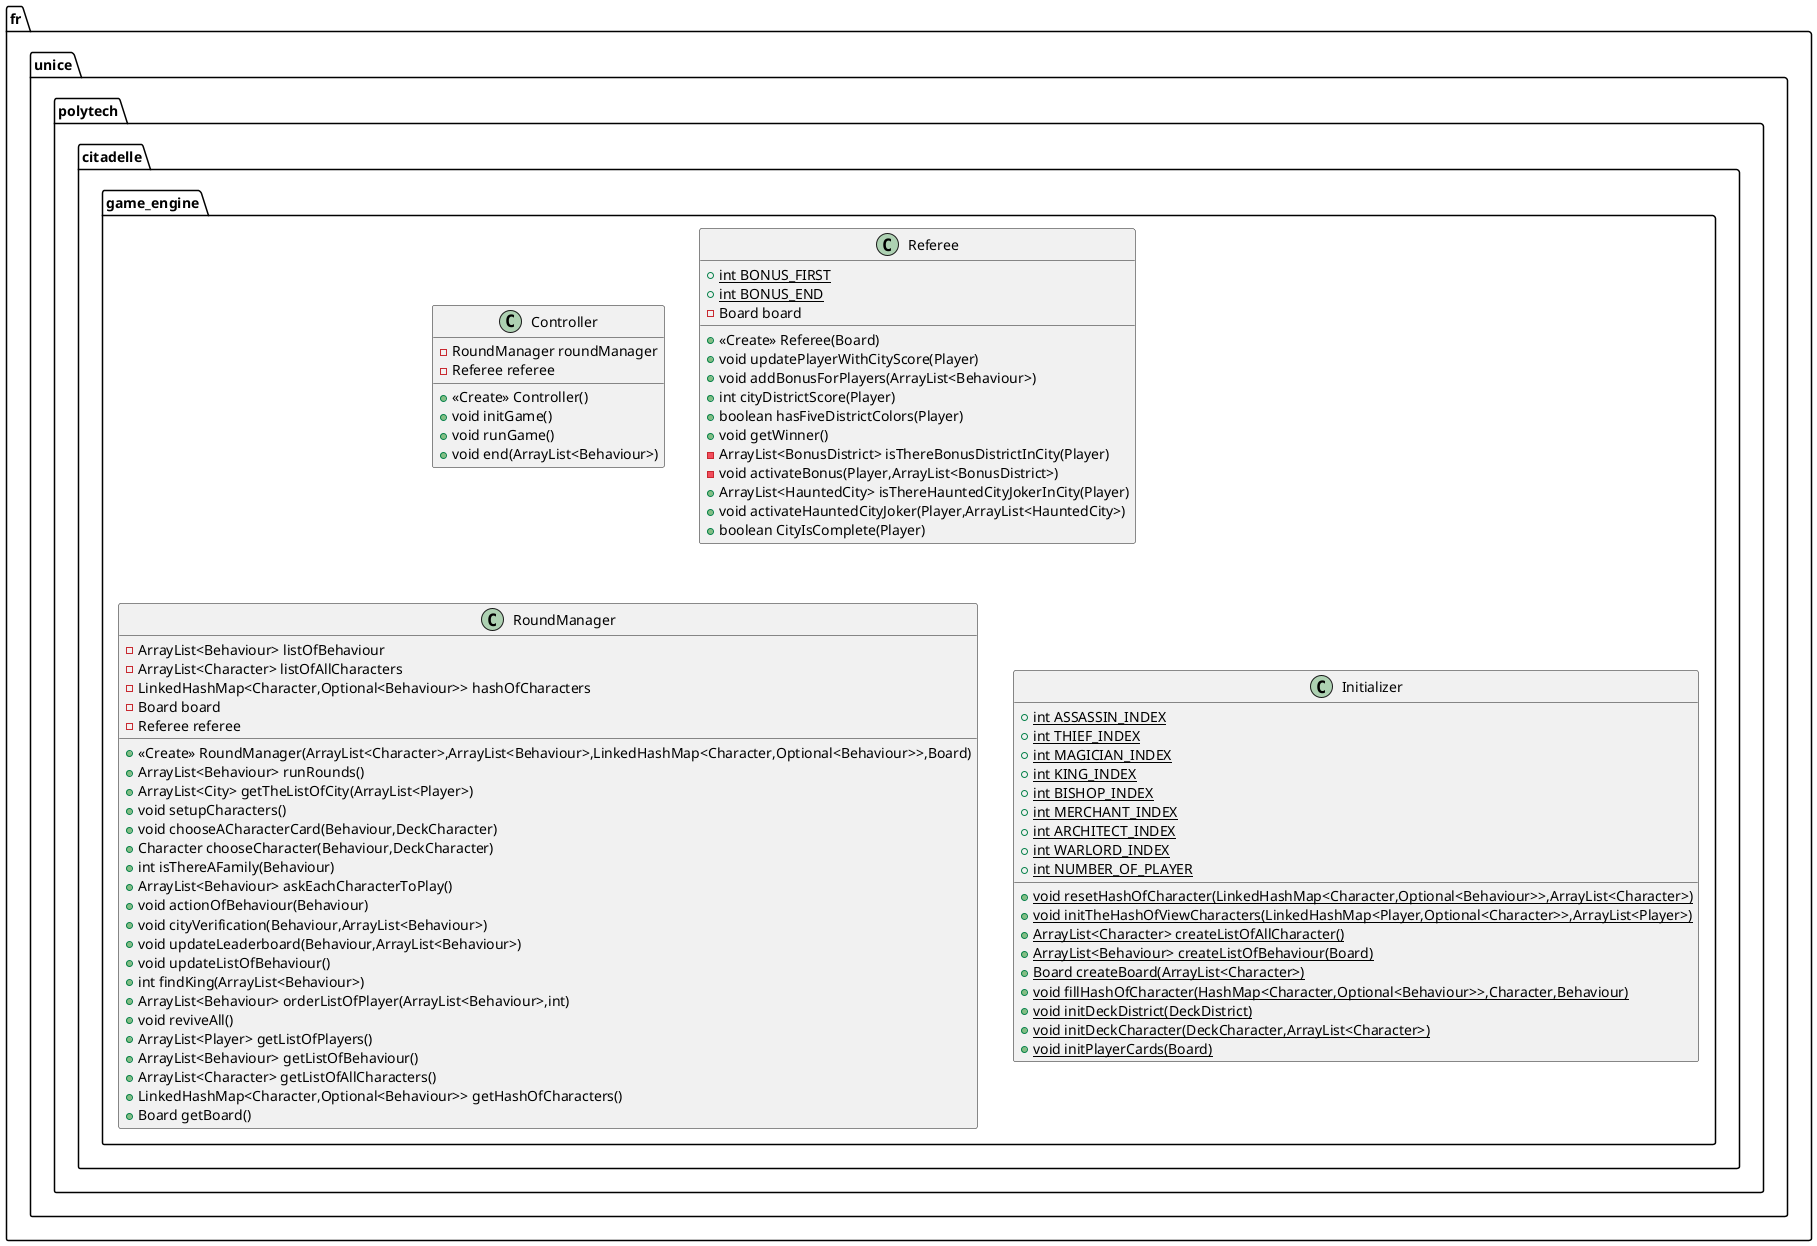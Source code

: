 @startuml
class fr.unice.polytech.citadelle.game_engine.Controller {
- RoundManager roundManager
- Referee referee
+ <<Create>> Controller()
+ void initGame()
+ void runGame()
+ void end(ArrayList<Behaviour>)
}
class fr.unice.polytech.citadelle.game_engine.Referee {
+ {static} int BONUS_FIRST
+ {static} int BONUS_END
- Board board
+ <<Create>> Referee(Board)
+ void updatePlayerWithCityScore(Player)
+ void addBonusForPlayers(ArrayList<Behaviour>)
+ int cityDistrictScore(Player)
+ boolean hasFiveDistrictColors(Player)
+ void getWinner()
- ArrayList<BonusDistrict> isThereBonusDistrictInCity(Player)
- void activateBonus(Player,ArrayList<BonusDistrict>)
+ ArrayList<HauntedCity> isThereHauntedCityJokerInCity(Player)
+ void activateHauntedCityJoker(Player,ArrayList<HauntedCity>)
+ boolean CityIsComplete(Player)
}
class fr.unice.polytech.citadelle.game_engine.RoundManager {
- ArrayList<Behaviour> listOfBehaviour
- ArrayList<Character> listOfAllCharacters
- LinkedHashMap<Character,Optional<Behaviour>> hashOfCharacters
- Board board
- Referee referee
+ <<Create>> RoundManager(ArrayList<Character>,ArrayList<Behaviour>,LinkedHashMap<Character,Optional<Behaviour>>,Board)
+ ArrayList<Behaviour> runRounds()
+ ArrayList<City> getTheListOfCity(ArrayList<Player>)
+ void setupCharacters()
+ void chooseACharacterCard(Behaviour,DeckCharacter)
+ Character chooseCharacter(Behaviour,DeckCharacter)
+ int isThereAFamily(Behaviour)
+ ArrayList<Behaviour> askEachCharacterToPlay()
+ void actionOfBehaviour(Behaviour)
+ void cityVerification(Behaviour,ArrayList<Behaviour>)
+ void updateLeaderboard(Behaviour,ArrayList<Behaviour>)
+ void updateListOfBehaviour()
+ int findKing(ArrayList<Behaviour>)
+ ArrayList<Behaviour> orderListOfPlayer(ArrayList<Behaviour>,int)
+ void reviveAll()
+ ArrayList<Player> getListOfPlayers()
+ ArrayList<Behaviour> getListOfBehaviour()
+ ArrayList<Character> getListOfAllCharacters()
+ LinkedHashMap<Character,Optional<Behaviour>> getHashOfCharacters()
+ Board getBoard()
}
class fr.unice.polytech.citadelle.game_engine.Initializer {
+ {static} int ASSASSIN_INDEX
+ {static} int THIEF_INDEX
+ {static} int MAGICIAN_INDEX
+ {static} int KING_INDEX
+ {static} int BISHOP_INDEX
+ {static} int MERCHANT_INDEX
+ {static} int ARCHITECT_INDEX
+ {static} int WARLORD_INDEX
+ {static} int NUMBER_OF_PLAYER
+ {static} void resetHashOfCharacter(LinkedHashMap<Character,Optional<Behaviour>>,ArrayList<Character>)
+ {static} void initTheHashOfViewCharacters(LinkedHashMap<Player,Optional<Character>>,ArrayList<Player>)
+ {static} ArrayList<Character> createListOfAllCharacter()
+ {static} ArrayList<Behaviour> createListOfBehaviour(Board)
+ {static} Board createBoard(ArrayList<Character>)
+ {static} void fillHashOfCharacter(HashMap<Character,Optional<Behaviour>>,Character,Behaviour)
+ {static} void initDeckDistrict(DeckDistrict)
+ {static} void initDeckCharacter(DeckCharacter,ArrayList<Character>)
+ {static} void initPlayerCards(Board)
}
@enduml